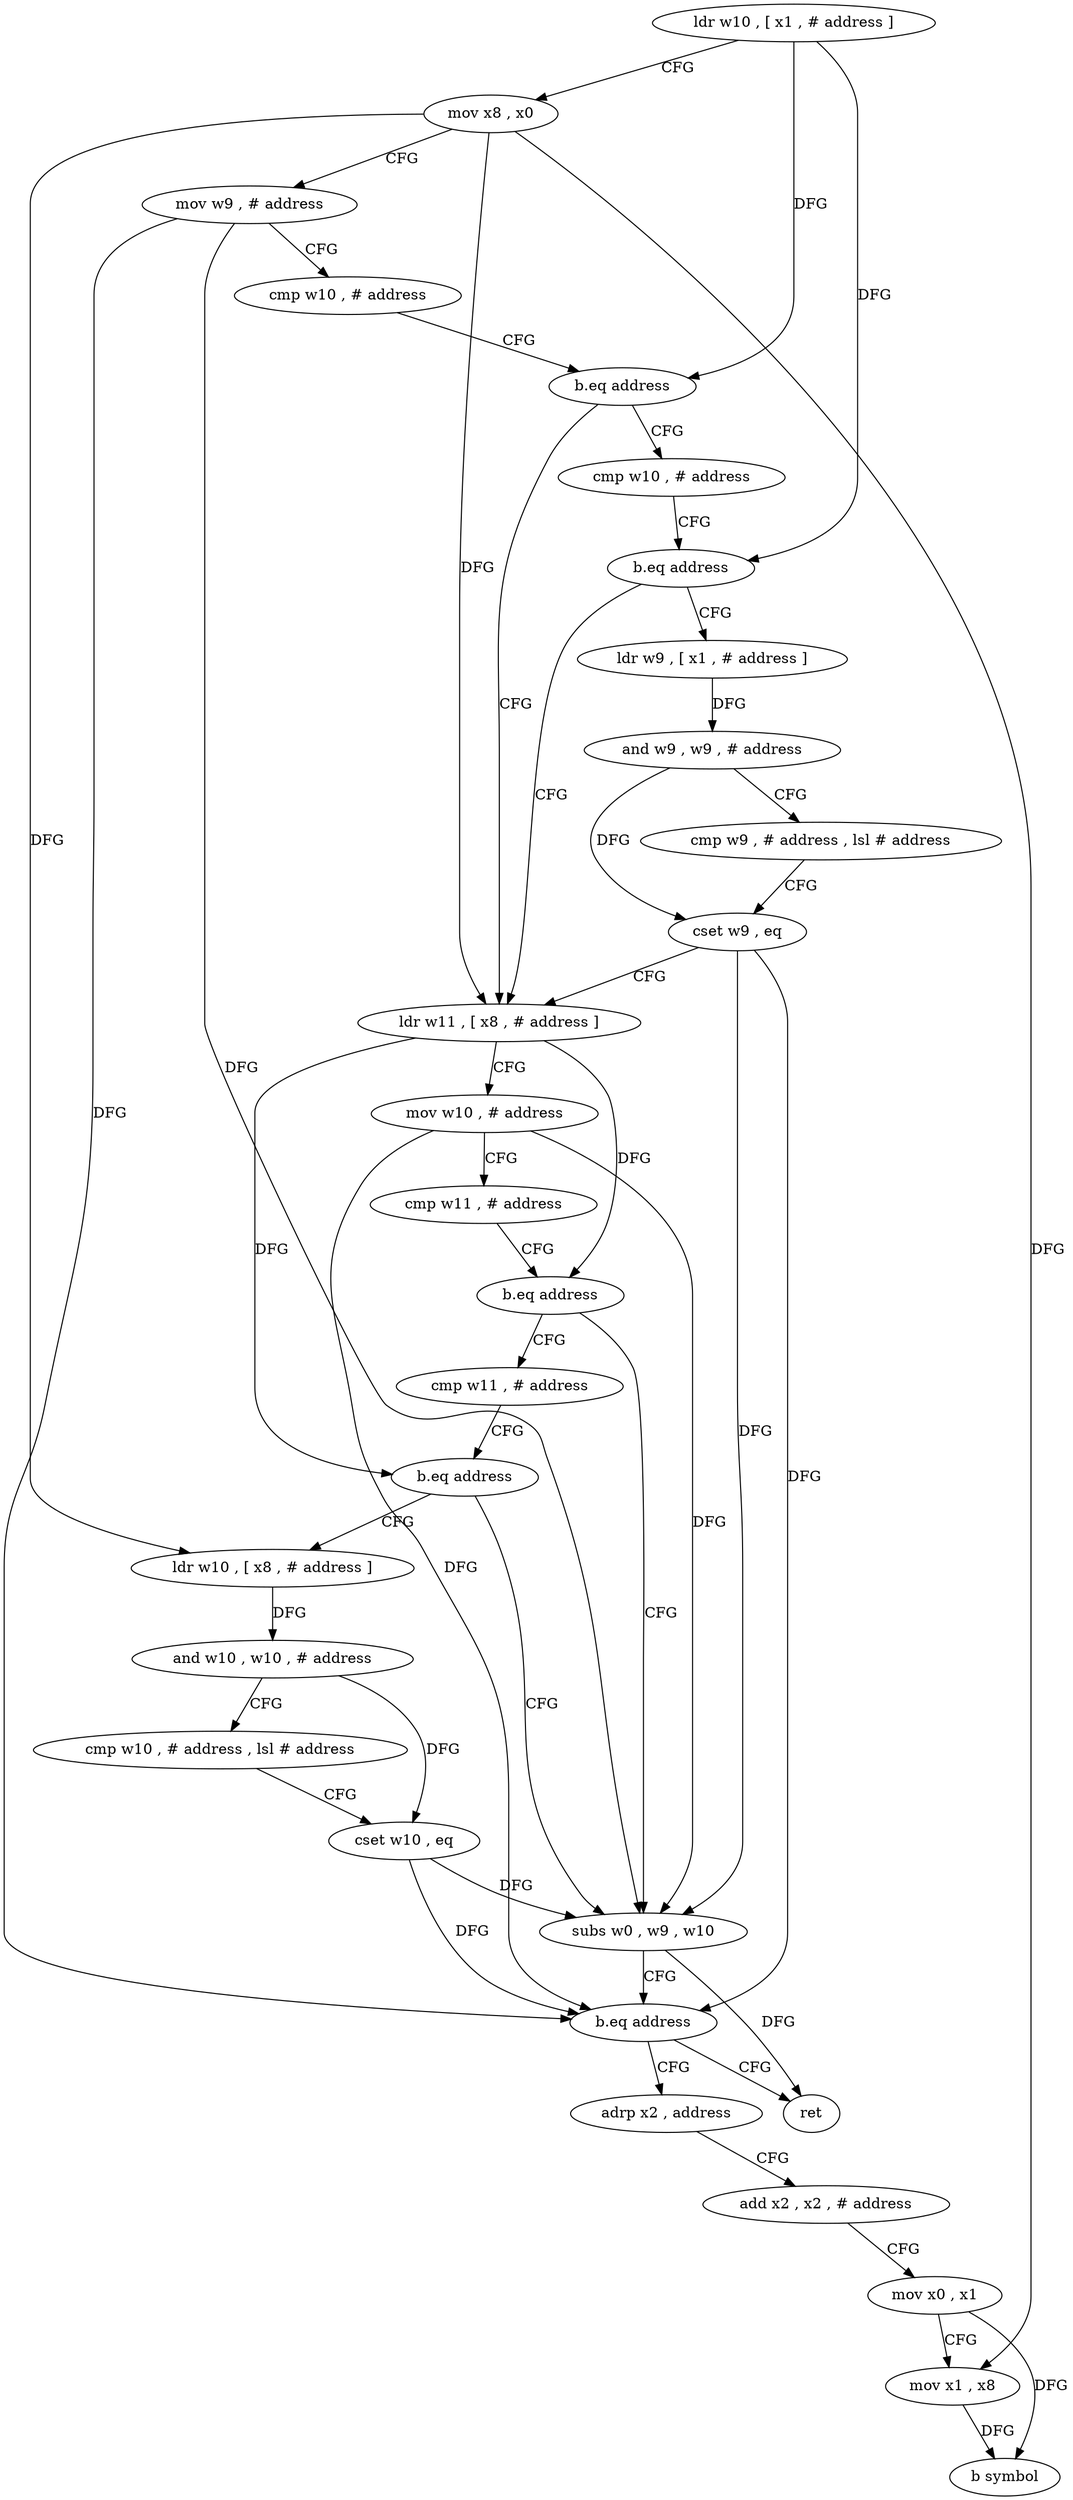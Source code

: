 digraph "func" {
"4233312" [label = "ldr w10 , [ x1 , # address ]" ]
"4233316" [label = "mov x8 , x0" ]
"4233320" [label = "mov w9 , # address" ]
"4233324" [label = "cmp w10 , # address" ]
"4233328" [label = "b.eq address" ]
"4233356" [label = "ldr w11 , [ x8 , # address ]" ]
"4233332" [label = "cmp w10 , # address" ]
"4233360" [label = "mov w10 , # address" ]
"4233364" [label = "cmp w11 , # address" ]
"4233368" [label = "b.eq address" ]
"4233396" [label = "subs w0 , w9 , w10" ]
"4233372" [label = "cmp w11 , # address" ]
"4233336" [label = "b.eq address" ]
"4233340" [label = "ldr w9 , [ x1 , # address ]" ]
"4233400" [label = "b.eq address" ]
"4233408" [label = "adrp x2 , address" ]
"4233404" [label = "ret" ]
"4233376" [label = "b.eq address" ]
"4233380" [label = "ldr w10 , [ x8 , # address ]" ]
"4233344" [label = "and w9 , w9 , # address" ]
"4233348" [label = "cmp w9 , # address , lsl # address" ]
"4233352" [label = "cset w9 , eq" ]
"4233412" [label = "add x2 , x2 , # address" ]
"4233416" [label = "mov x0 , x1" ]
"4233420" [label = "mov x1 , x8" ]
"4233424" [label = "b symbol" ]
"4233384" [label = "and w10 , w10 , # address" ]
"4233388" [label = "cmp w10 , # address , lsl # address" ]
"4233392" [label = "cset w10 , eq" ]
"4233312" -> "4233316" [ label = "CFG" ]
"4233312" -> "4233328" [ label = "DFG" ]
"4233312" -> "4233336" [ label = "DFG" ]
"4233316" -> "4233320" [ label = "CFG" ]
"4233316" -> "4233356" [ label = "DFG" ]
"4233316" -> "4233420" [ label = "DFG" ]
"4233316" -> "4233380" [ label = "DFG" ]
"4233320" -> "4233324" [ label = "CFG" ]
"4233320" -> "4233396" [ label = "DFG" ]
"4233320" -> "4233400" [ label = "DFG" ]
"4233324" -> "4233328" [ label = "CFG" ]
"4233328" -> "4233356" [ label = "CFG" ]
"4233328" -> "4233332" [ label = "CFG" ]
"4233356" -> "4233360" [ label = "CFG" ]
"4233356" -> "4233368" [ label = "DFG" ]
"4233356" -> "4233376" [ label = "DFG" ]
"4233332" -> "4233336" [ label = "CFG" ]
"4233360" -> "4233364" [ label = "CFG" ]
"4233360" -> "4233396" [ label = "DFG" ]
"4233360" -> "4233400" [ label = "DFG" ]
"4233364" -> "4233368" [ label = "CFG" ]
"4233368" -> "4233396" [ label = "CFG" ]
"4233368" -> "4233372" [ label = "CFG" ]
"4233396" -> "4233400" [ label = "CFG" ]
"4233396" -> "4233404" [ label = "DFG" ]
"4233372" -> "4233376" [ label = "CFG" ]
"4233336" -> "4233356" [ label = "CFG" ]
"4233336" -> "4233340" [ label = "CFG" ]
"4233340" -> "4233344" [ label = "DFG" ]
"4233400" -> "4233408" [ label = "CFG" ]
"4233400" -> "4233404" [ label = "CFG" ]
"4233408" -> "4233412" [ label = "CFG" ]
"4233376" -> "4233396" [ label = "CFG" ]
"4233376" -> "4233380" [ label = "CFG" ]
"4233380" -> "4233384" [ label = "DFG" ]
"4233344" -> "4233348" [ label = "CFG" ]
"4233344" -> "4233352" [ label = "DFG" ]
"4233348" -> "4233352" [ label = "CFG" ]
"4233352" -> "4233356" [ label = "CFG" ]
"4233352" -> "4233396" [ label = "DFG" ]
"4233352" -> "4233400" [ label = "DFG" ]
"4233412" -> "4233416" [ label = "CFG" ]
"4233416" -> "4233420" [ label = "CFG" ]
"4233416" -> "4233424" [ label = "DFG" ]
"4233420" -> "4233424" [ label = "DFG" ]
"4233384" -> "4233388" [ label = "CFG" ]
"4233384" -> "4233392" [ label = "DFG" ]
"4233388" -> "4233392" [ label = "CFG" ]
"4233392" -> "4233396" [ label = "DFG" ]
"4233392" -> "4233400" [ label = "DFG" ]
}
